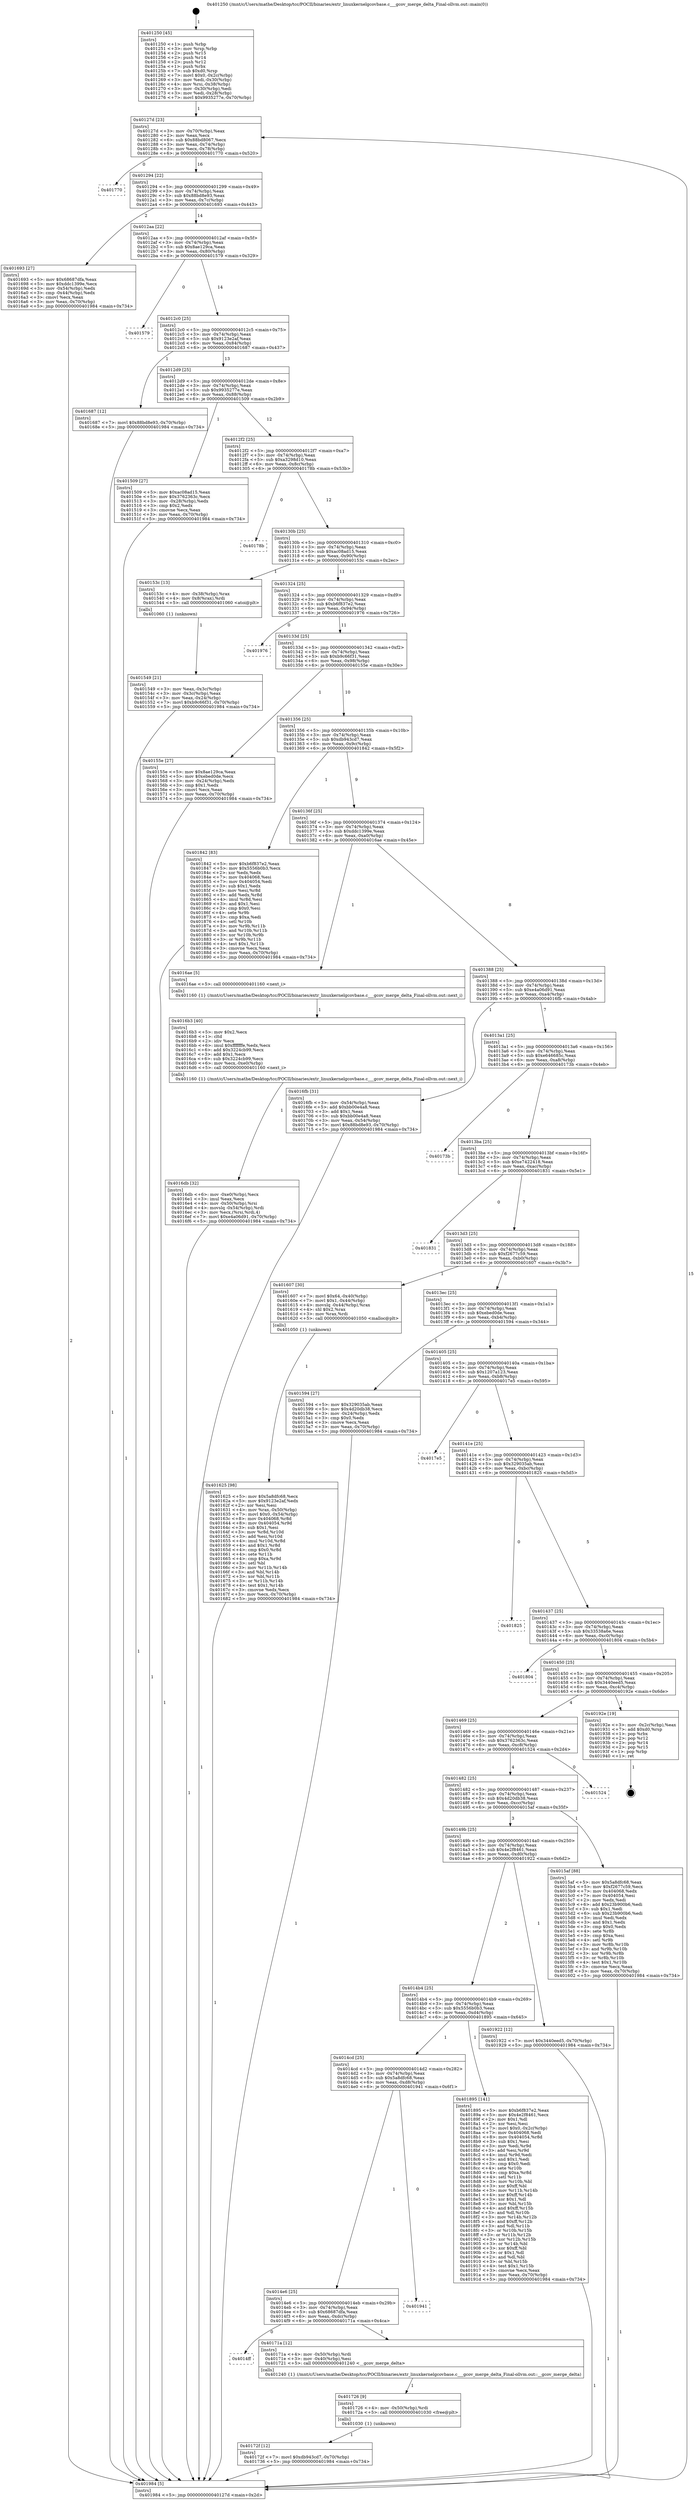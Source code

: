 digraph "0x401250" {
  label = "0x401250 (/mnt/c/Users/mathe/Desktop/tcc/POCII/binaries/extr_linuxkernelgcovbase.c___gcov_merge_delta_Final-ollvm.out::main(0))"
  labelloc = "t"
  node[shape=record]

  Entry [label="",width=0.3,height=0.3,shape=circle,fillcolor=black,style=filled]
  "0x40127d" [label="{
     0x40127d [23]\l
     | [instrs]\l
     &nbsp;&nbsp;0x40127d \<+3\>: mov -0x70(%rbp),%eax\l
     &nbsp;&nbsp;0x401280 \<+2\>: mov %eax,%ecx\l
     &nbsp;&nbsp;0x401282 \<+6\>: sub $0x88bd8067,%ecx\l
     &nbsp;&nbsp;0x401288 \<+3\>: mov %eax,-0x74(%rbp)\l
     &nbsp;&nbsp;0x40128b \<+3\>: mov %ecx,-0x78(%rbp)\l
     &nbsp;&nbsp;0x40128e \<+6\>: je 0000000000401770 \<main+0x520\>\l
  }"]
  "0x401770" [label="{
     0x401770\l
  }", style=dashed]
  "0x401294" [label="{
     0x401294 [22]\l
     | [instrs]\l
     &nbsp;&nbsp;0x401294 \<+5\>: jmp 0000000000401299 \<main+0x49\>\l
     &nbsp;&nbsp;0x401299 \<+3\>: mov -0x74(%rbp),%eax\l
     &nbsp;&nbsp;0x40129c \<+5\>: sub $0x88bd8e93,%eax\l
     &nbsp;&nbsp;0x4012a1 \<+3\>: mov %eax,-0x7c(%rbp)\l
     &nbsp;&nbsp;0x4012a4 \<+6\>: je 0000000000401693 \<main+0x443\>\l
  }"]
  Exit [label="",width=0.3,height=0.3,shape=circle,fillcolor=black,style=filled,peripheries=2]
  "0x401693" [label="{
     0x401693 [27]\l
     | [instrs]\l
     &nbsp;&nbsp;0x401693 \<+5\>: mov $0x68687dfa,%eax\l
     &nbsp;&nbsp;0x401698 \<+5\>: mov $0xddc1399e,%ecx\l
     &nbsp;&nbsp;0x40169d \<+3\>: mov -0x54(%rbp),%edx\l
     &nbsp;&nbsp;0x4016a0 \<+3\>: cmp -0x44(%rbp),%edx\l
     &nbsp;&nbsp;0x4016a3 \<+3\>: cmovl %ecx,%eax\l
     &nbsp;&nbsp;0x4016a6 \<+3\>: mov %eax,-0x70(%rbp)\l
     &nbsp;&nbsp;0x4016a9 \<+5\>: jmp 0000000000401984 \<main+0x734\>\l
  }"]
  "0x4012aa" [label="{
     0x4012aa [22]\l
     | [instrs]\l
     &nbsp;&nbsp;0x4012aa \<+5\>: jmp 00000000004012af \<main+0x5f\>\l
     &nbsp;&nbsp;0x4012af \<+3\>: mov -0x74(%rbp),%eax\l
     &nbsp;&nbsp;0x4012b2 \<+5\>: sub $0x8ae129ca,%eax\l
     &nbsp;&nbsp;0x4012b7 \<+3\>: mov %eax,-0x80(%rbp)\l
     &nbsp;&nbsp;0x4012ba \<+6\>: je 0000000000401579 \<main+0x329\>\l
  }"]
  "0x40172f" [label="{
     0x40172f [12]\l
     | [instrs]\l
     &nbsp;&nbsp;0x40172f \<+7\>: movl $0xdb943cd7,-0x70(%rbp)\l
     &nbsp;&nbsp;0x401736 \<+5\>: jmp 0000000000401984 \<main+0x734\>\l
  }"]
  "0x401579" [label="{
     0x401579\l
  }", style=dashed]
  "0x4012c0" [label="{
     0x4012c0 [25]\l
     | [instrs]\l
     &nbsp;&nbsp;0x4012c0 \<+5\>: jmp 00000000004012c5 \<main+0x75\>\l
     &nbsp;&nbsp;0x4012c5 \<+3\>: mov -0x74(%rbp),%eax\l
     &nbsp;&nbsp;0x4012c8 \<+5\>: sub $0x9123e2af,%eax\l
     &nbsp;&nbsp;0x4012cd \<+6\>: mov %eax,-0x84(%rbp)\l
     &nbsp;&nbsp;0x4012d3 \<+6\>: je 0000000000401687 \<main+0x437\>\l
  }"]
  "0x401726" [label="{
     0x401726 [9]\l
     | [instrs]\l
     &nbsp;&nbsp;0x401726 \<+4\>: mov -0x50(%rbp),%rdi\l
     &nbsp;&nbsp;0x40172a \<+5\>: call 0000000000401030 \<free@plt\>\l
     | [calls]\l
     &nbsp;&nbsp;0x401030 \{1\} (unknown)\l
  }"]
  "0x401687" [label="{
     0x401687 [12]\l
     | [instrs]\l
     &nbsp;&nbsp;0x401687 \<+7\>: movl $0x88bd8e93,-0x70(%rbp)\l
     &nbsp;&nbsp;0x40168e \<+5\>: jmp 0000000000401984 \<main+0x734\>\l
  }"]
  "0x4012d9" [label="{
     0x4012d9 [25]\l
     | [instrs]\l
     &nbsp;&nbsp;0x4012d9 \<+5\>: jmp 00000000004012de \<main+0x8e\>\l
     &nbsp;&nbsp;0x4012de \<+3\>: mov -0x74(%rbp),%eax\l
     &nbsp;&nbsp;0x4012e1 \<+5\>: sub $0x9935277e,%eax\l
     &nbsp;&nbsp;0x4012e6 \<+6\>: mov %eax,-0x88(%rbp)\l
     &nbsp;&nbsp;0x4012ec \<+6\>: je 0000000000401509 \<main+0x2b9\>\l
  }"]
  "0x4014ff" [label="{
     0x4014ff\l
  }", style=dashed]
  "0x401509" [label="{
     0x401509 [27]\l
     | [instrs]\l
     &nbsp;&nbsp;0x401509 \<+5\>: mov $0xac08ad15,%eax\l
     &nbsp;&nbsp;0x40150e \<+5\>: mov $0x3762363c,%ecx\l
     &nbsp;&nbsp;0x401513 \<+3\>: mov -0x28(%rbp),%edx\l
     &nbsp;&nbsp;0x401516 \<+3\>: cmp $0x2,%edx\l
     &nbsp;&nbsp;0x401519 \<+3\>: cmovne %ecx,%eax\l
     &nbsp;&nbsp;0x40151c \<+3\>: mov %eax,-0x70(%rbp)\l
     &nbsp;&nbsp;0x40151f \<+5\>: jmp 0000000000401984 \<main+0x734\>\l
  }"]
  "0x4012f2" [label="{
     0x4012f2 [25]\l
     | [instrs]\l
     &nbsp;&nbsp;0x4012f2 \<+5\>: jmp 00000000004012f7 \<main+0xa7\>\l
     &nbsp;&nbsp;0x4012f7 \<+3\>: mov -0x74(%rbp),%eax\l
     &nbsp;&nbsp;0x4012fa \<+5\>: sub $0xa3298d10,%eax\l
     &nbsp;&nbsp;0x4012ff \<+6\>: mov %eax,-0x8c(%rbp)\l
     &nbsp;&nbsp;0x401305 \<+6\>: je 000000000040178b \<main+0x53b\>\l
  }"]
  "0x401984" [label="{
     0x401984 [5]\l
     | [instrs]\l
     &nbsp;&nbsp;0x401984 \<+5\>: jmp 000000000040127d \<main+0x2d\>\l
  }"]
  "0x401250" [label="{
     0x401250 [45]\l
     | [instrs]\l
     &nbsp;&nbsp;0x401250 \<+1\>: push %rbp\l
     &nbsp;&nbsp;0x401251 \<+3\>: mov %rsp,%rbp\l
     &nbsp;&nbsp;0x401254 \<+2\>: push %r15\l
     &nbsp;&nbsp;0x401256 \<+2\>: push %r14\l
     &nbsp;&nbsp;0x401258 \<+2\>: push %r12\l
     &nbsp;&nbsp;0x40125a \<+1\>: push %rbx\l
     &nbsp;&nbsp;0x40125b \<+7\>: sub $0xd0,%rsp\l
     &nbsp;&nbsp;0x401262 \<+7\>: movl $0x0,-0x2c(%rbp)\l
     &nbsp;&nbsp;0x401269 \<+3\>: mov %edi,-0x30(%rbp)\l
     &nbsp;&nbsp;0x40126c \<+4\>: mov %rsi,-0x38(%rbp)\l
     &nbsp;&nbsp;0x401270 \<+3\>: mov -0x30(%rbp),%edi\l
     &nbsp;&nbsp;0x401273 \<+3\>: mov %edi,-0x28(%rbp)\l
     &nbsp;&nbsp;0x401276 \<+7\>: movl $0x9935277e,-0x70(%rbp)\l
  }"]
  "0x40171a" [label="{
     0x40171a [12]\l
     | [instrs]\l
     &nbsp;&nbsp;0x40171a \<+4\>: mov -0x50(%rbp),%rdi\l
     &nbsp;&nbsp;0x40171e \<+3\>: mov -0x40(%rbp),%esi\l
     &nbsp;&nbsp;0x401721 \<+5\>: call 0000000000401240 \<__gcov_merge_delta\>\l
     | [calls]\l
     &nbsp;&nbsp;0x401240 \{1\} (/mnt/c/Users/mathe/Desktop/tcc/POCII/binaries/extr_linuxkernelgcovbase.c___gcov_merge_delta_Final-ollvm.out::__gcov_merge_delta)\l
  }"]
  "0x40178b" [label="{
     0x40178b\l
  }", style=dashed]
  "0x40130b" [label="{
     0x40130b [25]\l
     | [instrs]\l
     &nbsp;&nbsp;0x40130b \<+5\>: jmp 0000000000401310 \<main+0xc0\>\l
     &nbsp;&nbsp;0x401310 \<+3\>: mov -0x74(%rbp),%eax\l
     &nbsp;&nbsp;0x401313 \<+5\>: sub $0xac08ad15,%eax\l
     &nbsp;&nbsp;0x401318 \<+6\>: mov %eax,-0x90(%rbp)\l
     &nbsp;&nbsp;0x40131e \<+6\>: je 000000000040153c \<main+0x2ec\>\l
  }"]
  "0x4014e6" [label="{
     0x4014e6 [25]\l
     | [instrs]\l
     &nbsp;&nbsp;0x4014e6 \<+5\>: jmp 00000000004014eb \<main+0x29b\>\l
     &nbsp;&nbsp;0x4014eb \<+3\>: mov -0x74(%rbp),%eax\l
     &nbsp;&nbsp;0x4014ee \<+5\>: sub $0x68687dfa,%eax\l
     &nbsp;&nbsp;0x4014f3 \<+6\>: mov %eax,-0xdc(%rbp)\l
     &nbsp;&nbsp;0x4014f9 \<+6\>: je 000000000040171a \<main+0x4ca\>\l
  }"]
  "0x40153c" [label="{
     0x40153c [13]\l
     | [instrs]\l
     &nbsp;&nbsp;0x40153c \<+4\>: mov -0x38(%rbp),%rax\l
     &nbsp;&nbsp;0x401540 \<+4\>: mov 0x8(%rax),%rdi\l
     &nbsp;&nbsp;0x401544 \<+5\>: call 0000000000401060 \<atoi@plt\>\l
     | [calls]\l
     &nbsp;&nbsp;0x401060 \{1\} (unknown)\l
  }"]
  "0x401324" [label="{
     0x401324 [25]\l
     | [instrs]\l
     &nbsp;&nbsp;0x401324 \<+5\>: jmp 0000000000401329 \<main+0xd9\>\l
     &nbsp;&nbsp;0x401329 \<+3\>: mov -0x74(%rbp),%eax\l
     &nbsp;&nbsp;0x40132c \<+5\>: sub $0xb6f837e2,%eax\l
     &nbsp;&nbsp;0x401331 \<+6\>: mov %eax,-0x94(%rbp)\l
     &nbsp;&nbsp;0x401337 \<+6\>: je 0000000000401976 \<main+0x726\>\l
  }"]
  "0x401549" [label="{
     0x401549 [21]\l
     | [instrs]\l
     &nbsp;&nbsp;0x401549 \<+3\>: mov %eax,-0x3c(%rbp)\l
     &nbsp;&nbsp;0x40154c \<+3\>: mov -0x3c(%rbp),%eax\l
     &nbsp;&nbsp;0x40154f \<+3\>: mov %eax,-0x24(%rbp)\l
     &nbsp;&nbsp;0x401552 \<+7\>: movl $0xb9c66f31,-0x70(%rbp)\l
     &nbsp;&nbsp;0x401559 \<+5\>: jmp 0000000000401984 \<main+0x734\>\l
  }"]
  "0x401941" [label="{
     0x401941\l
  }", style=dashed]
  "0x401976" [label="{
     0x401976\l
  }", style=dashed]
  "0x40133d" [label="{
     0x40133d [25]\l
     | [instrs]\l
     &nbsp;&nbsp;0x40133d \<+5\>: jmp 0000000000401342 \<main+0xf2\>\l
     &nbsp;&nbsp;0x401342 \<+3\>: mov -0x74(%rbp),%eax\l
     &nbsp;&nbsp;0x401345 \<+5\>: sub $0xb9c66f31,%eax\l
     &nbsp;&nbsp;0x40134a \<+6\>: mov %eax,-0x98(%rbp)\l
     &nbsp;&nbsp;0x401350 \<+6\>: je 000000000040155e \<main+0x30e\>\l
  }"]
  "0x4014cd" [label="{
     0x4014cd [25]\l
     | [instrs]\l
     &nbsp;&nbsp;0x4014cd \<+5\>: jmp 00000000004014d2 \<main+0x282\>\l
     &nbsp;&nbsp;0x4014d2 \<+3\>: mov -0x74(%rbp),%eax\l
     &nbsp;&nbsp;0x4014d5 \<+5\>: sub $0x5a8dfc68,%eax\l
     &nbsp;&nbsp;0x4014da \<+6\>: mov %eax,-0xd8(%rbp)\l
     &nbsp;&nbsp;0x4014e0 \<+6\>: je 0000000000401941 \<main+0x6f1\>\l
  }"]
  "0x40155e" [label="{
     0x40155e [27]\l
     | [instrs]\l
     &nbsp;&nbsp;0x40155e \<+5\>: mov $0x8ae129ca,%eax\l
     &nbsp;&nbsp;0x401563 \<+5\>: mov $0xebed0de,%ecx\l
     &nbsp;&nbsp;0x401568 \<+3\>: mov -0x24(%rbp),%edx\l
     &nbsp;&nbsp;0x40156b \<+3\>: cmp $0x1,%edx\l
     &nbsp;&nbsp;0x40156e \<+3\>: cmovl %ecx,%eax\l
     &nbsp;&nbsp;0x401571 \<+3\>: mov %eax,-0x70(%rbp)\l
     &nbsp;&nbsp;0x401574 \<+5\>: jmp 0000000000401984 \<main+0x734\>\l
  }"]
  "0x401356" [label="{
     0x401356 [25]\l
     | [instrs]\l
     &nbsp;&nbsp;0x401356 \<+5\>: jmp 000000000040135b \<main+0x10b\>\l
     &nbsp;&nbsp;0x40135b \<+3\>: mov -0x74(%rbp),%eax\l
     &nbsp;&nbsp;0x40135e \<+5\>: sub $0xdb943cd7,%eax\l
     &nbsp;&nbsp;0x401363 \<+6\>: mov %eax,-0x9c(%rbp)\l
     &nbsp;&nbsp;0x401369 \<+6\>: je 0000000000401842 \<main+0x5f2\>\l
  }"]
  "0x401895" [label="{
     0x401895 [141]\l
     | [instrs]\l
     &nbsp;&nbsp;0x401895 \<+5\>: mov $0xb6f837e2,%eax\l
     &nbsp;&nbsp;0x40189a \<+5\>: mov $0x4e2f8461,%ecx\l
     &nbsp;&nbsp;0x40189f \<+2\>: mov $0x1,%dl\l
     &nbsp;&nbsp;0x4018a1 \<+2\>: xor %esi,%esi\l
     &nbsp;&nbsp;0x4018a3 \<+7\>: movl $0x0,-0x2c(%rbp)\l
     &nbsp;&nbsp;0x4018aa \<+7\>: mov 0x404068,%edi\l
     &nbsp;&nbsp;0x4018b1 \<+8\>: mov 0x404054,%r8d\l
     &nbsp;&nbsp;0x4018b9 \<+3\>: sub $0x1,%esi\l
     &nbsp;&nbsp;0x4018bc \<+3\>: mov %edi,%r9d\l
     &nbsp;&nbsp;0x4018bf \<+3\>: add %esi,%r9d\l
     &nbsp;&nbsp;0x4018c2 \<+4\>: imul %r9d,%edi\l
     &nbsp;&nbsp;0x4018c6 \<+3\>: and $0x1,%edi\l
     &nbsp;&nbsp;0x4018c9 \<+3\>: cmp $0x0,%edi\l
     &nbsp;&nbsp;0x4018cc \<+4\>: sete %r10b\l
     &nbsp;&nbsp;0x4018d0 \<+4\>: cmp $0xa,%r8d\l
     &nbsp;&nbsp;0x4018d4 \<+4\>: setl %r11b\l
     &nbsp;&nbsp;0x4018d8 \<+3\>: mov %r10b,%bl\l
     &nbsp;&nbsp;0x4018db \<+3\>: xor $0xff,%bl\l
     &nbsp;&nbsp;0x4018de \<+3\>: mov %r11b,%r14b\l
     &nbsp;&nbsp;0x4018e1 \<+4\>: xor $0xff,%r14b\l
     &nbsp;&nbsp;0x4018e5 \<+3\>: xor $0x1,%dl\l
     &nbsp;&nbsp;0x4018e8 \<+3\>: mov %bl,%r15b\l
     &nbsp;&nbsp;0x4018eb \<+4\>: and $0xff,%r15b\l
     &nbsp;&nbsp;0x4018ef \<+3\>: and %dl,%r10b\l
     &nbsp;&nbsp;0x4018f2 \<+3\>: mov %r14b,%r12b\l
     &nbsp;&nbsp;0x4018f5 \<+4\>: and $0xff,%r12b\l
     &nbsp;&nbsp;0x4018f9 \<+3\>: and %dl,%r11b\l
     &nbsp;&nbsp;0x4018fc \<+3\>: or %r10b,%r15b\l
     &nbsp;&nbsp;0x4018ff \<+3\>: or %r11b,%r12b\l
     &nbsp;&nbsp;0x401902 \<+3\>: xor %r12b,%r15b\l
     &nbsp;&nbsp;0x401905 \<+3\>: or %r14b,%bl\l
     &nbsp;&nbsp;0x401908 \<+3\>: xor $0xff,%bl\l
     &nbsp;&nbsp;0x40190b \<+3\>: or $0x1,%dl\l
     &nbsp;&nbsp;0x40190e \<+2\>: and %dl,%bl\l
     &nbsp;&nbsp;0x401910 \<+3\>: or %bl,%r15b\l
     &nbsp;&nbsp;0x401913 \<+4\>: test $0x1,%r15b\l
     &nbsp;&nbsp;0x401917 \<+3\>: cmovne %ecx,%eax\l
     &nbsp;&nbsp;0x40191a \<+3\>: mov %eax,-0x70(%rbp)\l
     &nbsp;&nbsp;0x40191d \<+5\>: jmp 0000000000401984 \<main+0x734\>\l
  }"]
  "0x401842" [label="{
     0x401842 [83]\l
     | [instrs]\l
     &nbsp;&nbsp;0x401842 \<+5\>: mov $0xb6f837e2,%eax\l
     &nbsp;&nbsp;0x401847 \<+5\>: mov $0x5556b0b3,%ecx\l
     &nbsp;&nbsp;0x40184c \<+2\>: xor %edx,%edx\l
     &nbsp;&nbsp;0x40184e \<+7\>: mov 0x404068,%esi\l
     &nbsp;&nbsp;0x401855 \<+7\>: mov 0x404054,%edi\l
     &nbsp;&nbsp;0x40185c \<+3\>: sub $0x1,%edx\l
     &nbsp;&nbsp;0x40185f \<+3\>: mov %esi,%r8d\l
     &nbsp;&nbsp;0x401862 \<+3\>: add %edx,%r8d\l
     &nbsp;&nbsp;0x401865 \<+4\>: imul %r8d,%esi\l
     &nbsp;&nbsp;0x401869 \<+3\>: and $0x1,%esi\l
     &nbsp;&nbsp;0x40186c \<+3\>: cmp $0x0,%esi\l
     &nbsp;&nbsp;0x40186f \<+4\>: sete %r9b\l
     &nbsp;&nbsp;0x401873 \<+3\>: cmp $0xa,%edi\l
     &nbsp;&nbsp;0x401876 \<+4\>: setl %r10b\l
     &nbsp;&nbsp;0x40187a \<+3\>: mov %r9b,%r11b\l
     &nbsp;&nbsp;0x40187d \<+3\>: and %r10b,%r11b\l
     &nbsp;&nbsp;0x401880 \<+3\>: xor %r10b,%r9b\l
     &nbsp;&nbsp;0x401883 \<+3\>: or %r9b,%r11b\l
     &nbsp;&nbsp;0x401886 \<+4\>: test $0x1,%r11b\l
     &nbsp;&nbsp;0x40188a \<+3\>: cmovne %ecx,%eax\l
     &nbsp;&nbsp;0x40188d \<+3\>: mov %eax,-0x70(%rbp)\l
     &nbsp;&nbsp;0x401890 \<+5\>: jmp 0000000000401984 \<main+0x734\>\l
  }"]
  "0x40136f" [label="{
     0x40136f [25]\l
     | [instrs]\l
     &nbsp;&nbsp;0x40136f \<+5\>: jmp 0000000000401374 \<main+0x124\>\l
     &nbsp;&nbsp;0x401374 \<+3\>: mov -0x74(%rbp),%eax\l
     &nbsp;&nbsp;0x401377 \<+5\>: sub $0xddc1399e,%eax\l
     &nbsp;&nbsp;0x40137c \<+6\>: mov %eax,-0xa0(%rbp)\l
     &nbsp;&nbsp;0x401382 \<+6\>: je 00000000004016ae \<main+0x45e\>\l
  }"]
  "0x4014b4" [label="{
     0x4014b4 [25]\l
     | [instrs]\l
     &nbsp;&nbsp;0x4014b4 \<+5\>: jmp 00000000004014b9 \<main+0x269\>\l
     &nbsp;&nbsp;0x4014b9 \<+3\>: mov -0x74(%rbp),%eax\l
     &nbsp;&nbsp;0x4014bc \<+5\>: sub $0x5556b0b3,%eax\l
     &nbsp;&nbsp;0x4014c1 \<+6\>: mov %eax,-0xd4(%rbp)\l
     &nbsp;&nbsp;0x4014c7 \<+6\>: je 0000000000401895 \<main+0x645\>\l
  }"]
  "0x4016ae" [label="{
     0x4016ae [5]\l
     | [instrs]\l
     &nbsp;&nbsp;0x4016ae \<+5\>: call 0000000000401160 \<next_i\>\l
     | [calls]\l
     &nbsp;&nbsp;0x401160 \{1\} (/mnt/c/Users/mathe/Desktop/tcc/POCII/binaries/extr_linuxkernelgcovbase.c___gcov_merge_delta_Final-ollvm.out::next_i)\l
  }"]
  "0x401388" [label="{
     0x401388 [25]\l
     | [instrs]\l
     &nbsp;&nbsp;0x401388 \<+5\>: jmp 000000000040138d \<main+0x13d\>\l
     &nbsp;&nbsp;0x40138d \<+3\>: mov -0x74(%rbp),%eax\l
     &nbsp;&nbsp;0x401390 \<+5\>: sub $0xe4a06d91,%eax\l
     &nbsp;&nbsp;0x401395 \<+6\>: mov %eax,-0xa4(%rbp)\l
     &nbsp;&nbsp;0x40139b \<+6\>: je 00000000004016fb \<main+0x4ab\>\l
  }"]
  "0x401922" [label="{
     0x401922 [12]\l
     | [instrs]\l
     &nbsp;&nbsp;0x401922 \<+7\>: movl $0x3440eed5,-0x70(%rbp)\l
     &nbsp;&nbsp;0x401929 \<+5\>: jmp 0000000000401984 \<main+0x734\>\l
  }"]
  "0x4016fb" [label="{
     0x4016fb [31]\l
     | [instrs]\l
     &nbsp;&nbsp;0x4016fb \<+3\>: mov -0x54(%rbp),%eax\l
     &nbsp;&nbsp;0x4016fe \<+5\>: add $0xbb00e4a8,%eax\l
     &nbsp;&nbsp;0x401703 \<+3\>: add $0x1,%eax\l
     &nbsp;&nbsp;0x401706 \<+5\>: sub $0xbb00e4a8,%eax\l
     &nbsp;&nbsp;0x40170b \<+3\>: mov %eax,-0x54(%rbp)\l
     &nbsp;&nbsp;0x40170e \<+7\>: movl $0x88bd8e93,-0x70(%rbp)\l
     &nbsp;&nbsp;0x401715 \<+5\>: jmp 0000000000401984 \<main+0x734\>\l
  }"]
  "0x4013a1" [label="{
     0x4013a1 [25]\l
     | [instrs]\l
     &nbsp;&nbsp;0x4013a1 \<+5\>: jmp 00000000004013a6 \<main+0x156\>\l
     &nbsp;&nbsp;0x4013a6 \<+3\>: mov -0x74(%rbp),%eax\l
     &nbsp;&nbsp;0x4013a9 \<+5\>: sub $0xe646685c,%eax\l
     &nbsp;&nbsp;0x4013ae \<+6\>: mov %eax,-0xa8(%rbp)\l
     &nbsp;&nbsp;0x4013b4 \<+6\>: je 000000000040173b \<main+0x4eb\>\l
  }"]
  "0x4016db" [label="{
     0x4016db [32]\l
     | [instrs]\l
     &nbsp;&nbsp;0x4016db \<+6\>: mov -0xe0(%rbp),%ecx\l
     &nbsp;&nbsp;0x4016e1 \<+3\>: imul %eax,%ecx\l
     &nbsp;&nbsp;0x4016e4 \<+4\>: mov -0x50(%rbp),%rsi\l
     &nbsp;&nbsp;0x4016e8 \<+4\>: movslq -0x54(%rbp),%rdi\l
     &nbsp;&nbsp;0x4016ec \<+3\>: mov %ecx,(%rsi,%rdi,4)\l
     &nbsp;&nbsp;0x4016ef \<+7\>: movl $0xe4a06d91,-0x70(%rbp)\l
     &nbsp;&nbsp;0x4016f6 \<+5\>: jmp 0000000000401984 \<main+0x734\>\l
  }"]
  "0x40173b" [label="{
     0x40173b\l
  }", style=dashed]
  "0x4013ba" [label="{
     0x4013ba [25]\l
     | [instrs]\l
     &nbsp;&nbsp;0x4013ba \<+5\>: jmp 00000000004013bf \<main+0x16f\>\l
     &nbsp;&nbsp;0x4013bf \<+3\>: mov -0x74(%rbp),%eax\l
     &nbsp;&nbsp;0x4013c2 \<+5\>: sub $0xe7422418,%eax\l
     &nbsp;&nbsp;0x4013c7 \<+6\>: mov %eax,-0xac(%rbp)\l
     &nbsp;&nbsp;0x4013cd \<+6\>: je 0000000000401831 \<main+0x5e1\>\l
  }"]
  "0x4016b3" [label="{
     0x4016b3 [40]\l
     | [instrs]\l
     &nbsp;&nbsp;0x4016b3 \<+5\>: mov $0x2,%ecx\l
     &nbsp;&nbsp;0x4016b8 \<+1\>: cltd\l
     &nbsp;&nbsp;0x4016b9 \<+2\>: idiv %ecx\l
     &nbsp;&nbsp;0x4016bb \<+6\>: imul $0xfffffffe,%edx,%ecx\l
     &nbsp;&nbsp;0x4016c1 \<+6\>: add $0x3224cb99,%ecx\l
     &nbsp;&nbsp;0x4016c7 \<+3\>: add $0x1,%ecx\l
     &nbsp;&nbsp;0x4016ca \<+6\>: sub $0x3224cb99,%ecx\l
     &nbsp;&nbsp;0x4016d0 \<+6\>: mov %ecx,-0xe0(%rbp)\l
     &nbsp;&nbsp;0x4016d6 \<+5\>: call 0000000000401160 \<next_i\>\l
     | [calls]\l
     &nbsp;&nbsp;0x401160 \{1\} (/mnt/c/Users/mathe/Desktop/tcc/POCII/binaries/extr_linuxkernelgcovbase.c___gcov_merge_delta_Final-ollvm.out::next_i)\l
  }"]
  "0x401831" [label="{
     0x401831\l
  }", style=dashed]
  "0x4013d3" [label="{
     0x4013d3 [25]\l
     | [instrs]\l
     &nbsp;&nbsp;0x4013d3 \<+5\>: jmp 00000000004013d8 \<main+0x188\>\l
     &nbsp;&nbsp;0x4013d8 \<+3\>: mov -0x74(%rbp),%eax\l
     &nbsp;&nbsp;0x4013db \<+5\>: sub $0xf2677c59,%eax\l
     &nbsp;&nbsp;0x4013e0 \<+6\>: mov %eax,-0xb0(%rbp)\l
     &nbsp;&nbsp;0x4013e6 \<+6\>: je 0000000000401607 \<main+0x3b7\>\l
  }"]
  "0x401625" [label="{
     0x401625 [98]\l
     | [instrs]\l
     &nbsp;&nbsp;0x401625 \<+5\>: mov $0x5a8dfc68,%ecx\l
     &nbsp;&nbsp;0x40162a \<+5\>: mov $0x9123e2af,%edx\l
     &nbsp;&nbsp;0x40162f \<+2\>: xor %esi,%esi\l
     &nbsp;&nbsp;0x401631 \<+4\>: mov %rax,-0x50(%rbp)\l
     &nbsp;&nbsp;0x401635 \<+7\>: movl $0x0,-0x54(%rbp)\l
     &nbsp;&nbsp;0x40163c \<+8\>: mov 0x404068,%r8d\l
     &nbsp;&nbsp;0x401644 \<+8\>: mov 0x404054,%r9d\l
     &nbsp;&nbsp;0x40164c \<+3\>: sub $0x1,%esi\l
     &nbsp;&nbsp;0x40164f \<+3\>: mov %r8d,%r10d\l
     &nbsp;&nbsp;0x401652 \<+3\>: add %esi,%r10d\l
     &nbsp;&nbsp;0x401655 \<+4\>: imul %r10d,%r8d\l
     &nbsp;&nbsp;0x401659 \<+4\>: and $0x1,%r8d\l
     &nbsp;&nbsp;0x40165d \<+4\>: cmp $0x0,%r8d\l
     &nbsp;&nbsp;0x401661 \<+4\>: sete %r11b\l
     &nbsp;&nbsp;0x401665 \<+4\>: cmp $0xa,%r9d\l
     &nbsp;&nbsp;0x401669 \<+3\>: setl %bl\l
     &nbsp;&nbsp;0x40166c \<+3\>: mov %r11b,%r14b\l
     &nbsp;&nbsp;0x40166f \<+3\>: and %bl,%r14b\l
     &nbsp;&nbsp;0x401672 \<+3\>: xor %bl,%r11b\l
     &nbsp;&nbsp;0x401675 \<+3\>: or %r11b,%r14b\l
     &nbsp;&nbsp;0x401678 \<+4\>: test $0x1,%r14b\l
     &nbsp;&nbsp;0x40167c \<+3\>: cmovne %edx,%ecx\l
     &nbsp;&nbsp;0x40167f \<+3\>: mov %ecx,-0x70(%rbp)\l
     &nbsp;&nbsp;0x401682 \<+5\>: jmp 0000000000401984 \<main+0x734\>\l
  }"]
  "0x401607" [label="{
     0x401607 [30]\l
     | [instrs]\l
     &nbsp;&nbsp;0x401607 \<+7\>: movl $0x64,-0x40(%rbp)\l
     &nbsp;&nbsp;0x40160e \<+7\>: movl $0x1,-0x44(%rbp)\l
     &nbsp;&nbsp;0x401615 \<+4\>: movslq -0x44(%rbp),%rax\l
     &nbsp;&nbsp;0x401619 \<+4\>: shl $0x2,%rax\l
     &nbsp;&nbsp;0x40161d \<+3\>: mov %rax,%rdi\l
     &nbsp;&nbsp;0x401620 \<+5\>: call 0000000000401050 \<malloc@plt\>\l
     | [calls]\l
     &nbsp;&nbsp;0x401050 \{1\} (unknown)\l
  }"]
  "0x4013ec" [label="{
     0x4013ec [25]\l
     | [instrs]\l
     &nbsp;&nbsp;0x4013ec \<+5\>: jmp 00000000004013f1 \<main+0x1a1\>\l
     &nbsp;&nbsp;0x4013f1 \<+3\>: mov -0x74(%rbp),%eax\l
     &nbsp;&nbsp;0x4013f4 \<+5\>: sub $0xebed0de,%eax\l
     &nbsp;&nbsp;0x4013f9 \<+6\>: mov %eax,-0xb4(%rbp)\l
     &nbsp;&nbsp;0x4013ff \<+6\>: je 0000000000401594 \<main+0x344\>\l
  }"]
  "0x40149b" [label="{
     0x40149b [25]\l
     | [instrs]\l
     &nbsp;&nbsp;0x40149b \<+5\>: jmp 00000000004014a0 \<main+0x250\>\l
     &nbsp;&nbsp;0x4014a0 \<+3\>: mov -0x74(%rbp),%eax\l
     &nbsp;&nbsp;0x4014a3 \<+5\>: sub $0x4e2f8461,%eax\l
     &nbsp;&nbsp;0x4014a8 \<+6\>: mov %eax,-0xd0(%rbp)\l
     &nbsp;&nbsp;0x4014ae \<+6\>: je 0000000000401922 \<main+0x6d2\>\l
  }"]
  "0x401594" [label="{
     0x401594 [27]\l
     | [instrs]\l
     &nbsp;&nbsp;0x401594 \<+5\>: mov $0x329035ab,%eax\l
     &nbsp;&nbsp;0x401599 \<+5\>: mov $0x4d20db38,%ecx\l
     &nbsp;&nbsp;0x40159e \<+3\>: mov -0x24(%rbp),%edx\l
     &nbsp;&nbsp;0x4015a1 \<+3\>: cmp $0x0,%edx\l
     &nbsp;&nbsp;0x4015a4 \<+3\>: cmove %ecx,%eax\l
     &nbsp;&nbsp;0x4015a7 \<+3\>: mov %eax,-0x70(%rbp)\l
     &nbsp;&nbsp;0x4015aa \<+5\>: jmp 0000000000401984 \<main+0x734\>\l
  }"]
  "0x401405" [label="{
     0x401405 [25]\l
     | [instrs]\l
     &nbsp;&nbsp;0x401405 \<+5\>: jmp 000000000040140a \<main+0x1ba\>\l
     &nbsp;&nbsp;0x40140a \<+3\>: mov -0x74(%rbp),%eax\l
     &nbsp;&nbsp;0x40140d \<+5\>: sub $0x1207a123,%eax\l
     &nbsp;&nbsp;0x401412 \<+6\>: mov %eax,-0xb8(%rbp)\l
     &nbsp;&nbsp;0x401418 \<+6\>: je 00000000004017e5 \<main+0x595\>\l
  }"]
  "0x4015af" [label="{
     0x4015af [88]\l
     | [instrs]\l
     &nbsp;&nbsp;0x4015af \<+5\>: mov $0x5a8dfc68,%eax\l
     &nbsp;&nbsp;0x4015b4 \<+5\>: mov $0xf2677c59,%ecx\l
     &nbsp;&nbsp;0x4015b9 \<+7\>: mov 0x404068,%edx\l
     &nbsp;&nbsp;0x4015c0 \<+7\>: mov 0x404054,%esi\l
     &nbsp;&nbsp;0x4015c7 \<+2\>: mov %edx,%edi\l
     &nbsp;&nbsp;0x4015c9 \<+6\>: add $0x23b900b6,%edi\l
     &nbsp;&nbsp;0x4015cf \<+3\>: sub $0x1,%edi\l
     &nbsp;&nbsp;0x4015d2 \<+6\>: sub $0x23b900b6,%edi\l
     &nbsp;&nbsp;0x4015d8 \<+3\>: imul %edi,%edx\l
     &nbsp;&nbsp;0x4015db \<+3\>: and $0x1,%edx\l
     &nbsp;&nbsp;0x4015de \<+3\>: cmp $0x0,%edx\l
     &nbsp;&nbsp;0x4015e1 \<+4\>: sete %r8b\l
     &nbsp;&nbsp;0x4015e5 \<+3\>: cmp $0xa,%esi\l
     &nbsp;&nbsp;0x4015e8 \<+4\>: setl %r9b\l
     &nbsp;&nbsp;0x4015ec \<+3\>: mov %r8b,%r10b\l
     &nbsp;&nbsp;0x4015ef \<+3\>: and %r9b,%r10b\l
     &nbsp;&nbsp;0x4015f2 \<+3\>: xor %r9b,%r8b\l
     &nbsp;&nbsp;0x4015f5 \<+3\>: or %r8b,%r10b\l
     &nbsp;&nbsp;0x4015f8 \<+4\>: test $0x1,%r10b\l
     &nbsp;&nbsp;0x4015fc \<+3\>: cmovne %ecx,%eax\l
     &nbsp;&nbsp;0x4015ff \<+3\>: mov %eax,-0x70(%rbp)\l
     &nbsp;&nbsp;0x401602 \<+5\>: jmp 0000000000401984 \<main+0x734\>\l
  }"]
  "0x4017e5" [label="{
     0x4017e5\l
  }", style=dashed]
  "0x40141e" [label="{
     0x40141e [25]\l
     | [instrs]\l
     &nbsp;&nbsp;0x40141e \<+5\>: jmp 0000000000401423 \<main+0x1d3\>\l
     &nbsp;&nbsp;0x401423 \<+3\>: mov -0x74(%rbp),%eax\l
     &nbsp;&nbsp;0x401426 \<+5\>: sub $0x329035ab,%eax\l
     &nbsp;&nbsp;0x40142b \<+6\>: mov %eax,-0xbc(%rbp)\l
     &nbsp;&nbsp;0x401431 \<+6\>: je 0000000000401825 \<main+0x5d5\>\l
  }"]
  "0x401482" [label="{
     0x401482 [25]\l
     | [instrs]\l
     &nbsp;&nbsp;0x401482 \<+5\>: jmp 0000000000401487 \<main+0x237\>\l
     &nbsp;&nbsp;0x401487 \<+3\>: mov -0x74(%rbp),%eax\l
     &nbsp;&nbsp;0x40148a \<+5\>: sub $0x4d20db38,%eax\l
     &nbsp;&nbsp;0x40148f \<+6\>: mov %eax,-0xcc(%rbp)\l
     &nbsp;&nbsp;0x401495 \<+6\>: je 00000000004015af \<main+0x35f\>\l
  }"]
  "0x401825" [label="{
     0x401825\l
  }", style=dashed]
  "0x401437" [label="{
     0x401437 [25]\l
     | [instrs]\l
     &nbsp;&nbsp;0x401437 \<+5\>: jmp 000000000040143c \<main+0x1ec\>\l
     &nbsp;&nbsp;0x40143c \<+3\>: mov -0x74(%rbp),%eax\l
     &nbsp;&nbsp;0x40143f \<+5\>: sub $0x33538a6e,%eax\l
     &nbsp;&nbsp;0x401444 \<+6\>: mov %eax,-0xc0(%rbp)\l
     &nbsp;&nbsp;0x40144a \<+6\>: je 0000000000401804 \<main+0x5b4\>\l
  }"]
  "0x401524" [label="{
     0x401524\l
  }", style=dashed]
  "0x401804" [label="{
     0x401804\l
  }", style=dashed]
  "0x401450" [label="{
     0x401450 [25]\l
     | [instrs]\l
     &nbsp;&nbsp;0x401450 \<+5\>: jmp 0000000000401455 \<main+0x205\>\l
     &nbsp;&nbsp;0x401455 \<+3\>: mov -0x74(%rbp),%eax\l
     &nbsp;&nbsp;0x401458 \<+5\>: sub $0x3440eed5,%eax\l
     &nbsp;&nbsp;0x40145d \<+6\>: mov %eax,-0xc4(%rbp)\l
     &nbsp;&nbsp;0x401463 \<+6\>: je 000000000040192e \<main+0x6de\>\l
  }"]
  "0x401469" [label="{
     0x401469 [25]\l
     | [instrs]\l
     &nbsp;&nbsp;0x401469 \<+5\>: jmp 000000000040146e \<main+0x21e\>\l
     &nbsp;&nbsp;0x40146e \<+3\>: mov -0x74(%rbp),%eax\l
     &nbsp;&nbsp;0x401471 \<+5\>: sub $0x3762363c,%eax\l
     &nbsp;&nbsp;0x401476 \<+6\>: mov %eax,-0xc8(%rbp)\l
     &nbsp;&nbsp;0x40147c \<+6\>: je 0000000000401524 \<main+0x2d4\>\l
  }"]
  "0x40192e" [label="{
     0x40192e [19]\l
     | [instrs]\l
     &nbsp;&nbsp;0x40192e \<+3\>: mov -0x2c(%rbp),%eax\l
     &nbsp;&nbsp;0x401931 \<+7\>: add $0xd0,%rsp\l
     &nbsp;&nbsp;0x401938 \<+1\>: pop %rbx\l
     &nbsp;&nbsp;0x401939 \<+2\>: pop %r12\l
     &nbsp;&nbsp;0x40193b \<+2\>: pop %r14\l
     &nbsp;&nbsp;0x40193d \<+2\>: pop %r15\l
     &nbsp;&nbsp;0x40193f \<+1\>: pop %rbp\l
     &nbsp;&nbsp;0x401940 \<+1\>: ret\l
  }"]
  Entry -> "0x401250" [label=" 1"]
  "0x40127d" -> "0x401770" [label=" 0"]
  "0x40127d" -> "0x401294" [label=" 16"]
  "0x40192e" -> Exit [label=" 1"]
  "0x401294" -> "0x401693" [label=" 2"]
  "0x401294" -> "0x4012aa" [label=" 14"]
  "0x401922" -> "0x401984" [label=" 1"]
  "0x4012aa" -> "0x401579" [label=" 0"]
  "0x4012aa" -> "0x4012c0" [label=" 14"]
  "0x401895" -> "0x401984" [label=" 1"]
  "0x4012c0" -> "0x401687" [label=" 1"]
  "0x4012c0" -> "0x4012d9" [label=" 13"]
  "0x401842" -> "0x401984" [label=" 1"]
  "0x4012d9" -> "0x401509" [label=" 1"]
  "0x4012d9" -> "0x4012f2" [label=" 12"]
  "0x401509" -> "0x401984" [label=" 1"]
  "0x401250" -> "0x40127d" [label=" 1"]
  "0x401984" -> "0x40127d" [label=" 15"]
  "0x40172f" -> "0x401984" [label=" 1"]
  "0x4012f2" -> "0x40178b" [label=" 0"]
  "0x4012f2" -> "0x40130b" [label=" 12"]
  "0x401726" -> "0x40172f" [label=" 1"]
  "0x40130b" -> "0x40153c" [label=" 1"]
  "0x40130b" -> "0x401324" [label=" 11"]
  "0x40153c" -> "0x401549" [label=" 1"]
  "0x401549" -> "0x401984" [label=" 1"]
  "0x4014e6" -> "0x4014ff" [label=" 0"]
  "0x401324" -> "0x401976" [label=" 0"]
  "0x401324" -> "0x40133d" [label=" 11"]
  "0x4014e6" -> "0x40171a" [label=" 1"]
  "0x40133d" -> "0x40155e" [label=" 1"]
  "0x40133d" -> "0x401356" [label=" 10"]
  "0x40155e" -> "0x401984" [label=" 1"]
  "0x4014cd" -> "0x4014e6" [label=" 1"]
  "0x401356" -> "0x401842" [label=" 1"]
  "0x401356" -> "0x40136f" [label=" 9"]
  "0x4014cd" -> "0x401941" [label=" 0"]
  "0x40136f" -> "0x4016ae" [label=" 1"]
  "0x40136f" -> "0x401388" [label=" 8"]
  "0x4014b4" -> "0x4014cd" [label=" 1"]
  "0x401388" -> "0x4016fb" [label=" 1"]
  "0x401388" -> "0x4013a1" [label=" 7"]
  "0x4014b4" -> "0x401895" [label=" 1"]
  "0x4013a1" -> "0x40173b" [label=" 0"]
  "0x4013a1" -> "0x4013ba" [label=" 7"]
  "0x40149b" -> "0x4014b4" [label=" 2"]
  "0x4013ba" -> "0x401831" [label=" 0"]
  "0x4013ba" -> "0x4013d3" [label=" 7"]
  "0x40149b" -> "0x401922" [label=" 1"]
  "0x4013d3" -> "0x401607" [label=" 1"]
  "0x4013d3" -> "0x4013ec" [label=" 6"]
  "0x40171a" -> "0x401726" [label=" 1"]
  "0x4013ec" -> "0x401594" [label=" 1"]
  "0x4013ec" -> "0x401405" [label=" 5"]
  "0x401594" -> "0x401984" [label=" 1"]
  "0x4016fb" -> "0x401984" [label=" 1"]
  "0x401405" -> "0x4017e5" [label=" 0"]
  "0x401405" -> "0x40141e" [label=" 5"]
  "0x4016db" -> "0x401984" [label=" 1"]
  "0x40141e" -> "0x401825" [label=" 0"]
  "0x40141e" -> "0x401437" [label=" 5"]
  "0x4016ae" -> "0x4016b3" [label=" 1"]
  "0x401437" -> "0x401804" [label=" 0"]
  "0x401437" -> "0x401450" [label=" 5"]
  "0x401693" -> "0x401984" [label=" 2"]
  "0x401450" -> "0x40192e" [label=" 1"]
  "0x401450" -> "0x401469" [label=" 4"]
  "0x401687" -> "0x401984" [label=" 1"]
  "0x401469" -> "0x401524" [label=" 0"]
  "0x401469" -> "0x401482" [label=" 4"]
  "0x4016b3" -> "0x4016db" [label=" 1"]
  "0x401482" -> "0x4015af" [label=" 1"]
  "0x401482" -> "0x40149b" [label=" 3"]
  "0x4015af" -> "0x401984" [label=" 1"]
  "0x401607" -> "0x401625" [label=" 1"]
  "0x401625" -> "0x401984" [label=" 1"]
}
